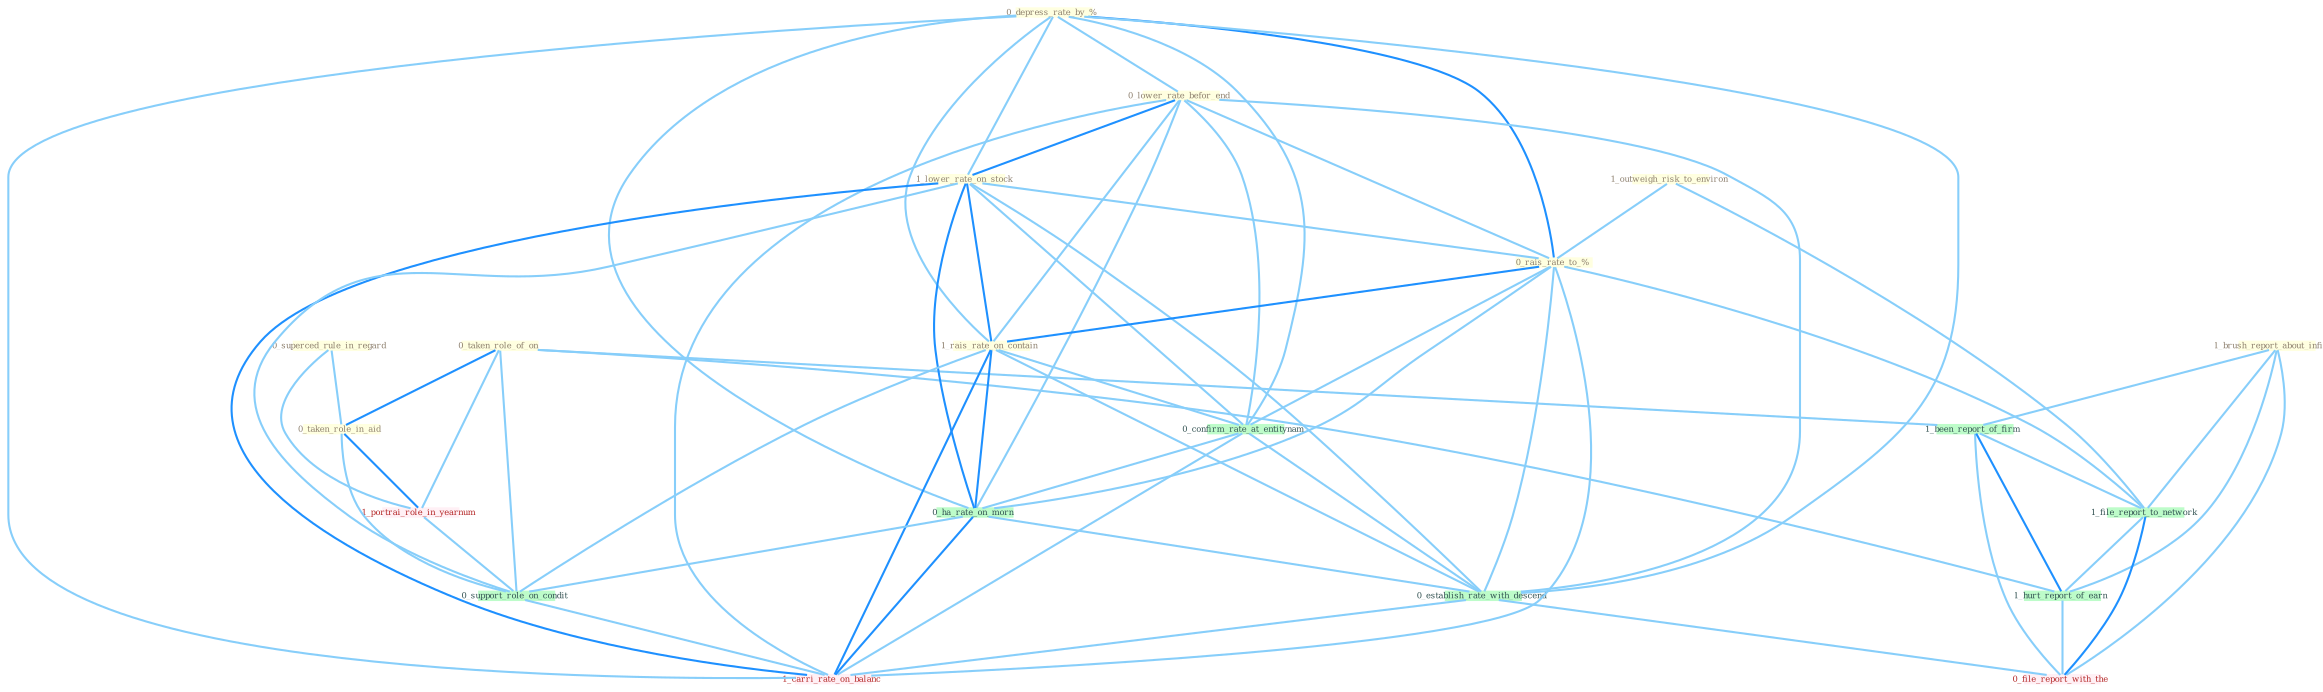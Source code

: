 Graph G{ 
    node
    [shape=polygon,style=filled,width=.5,height=.06,color="#BDFCC9",fixedsize=true,fontsize=4,
    fontcolor="#2f4f4f"];
    {node
    [color="#ffffe0", fontcolor="#8b7d6b"] "0_taken_role_of_on " "0_depress_rate_by_% " "1_brush_report_about_infight " "0_lower_rate_befor_end " "0_superced_rule_in_regard " "1_lower_rate_on_stock " "0_taken_role_in_aid " "1_outweigh_risk_to_environ " "0_rais_rate_to_% " "1_rais_rate_on_contain "}
{node [color="#fff0f5", fontcolor="#b22222"] "1_portrai_role_in_yearnum " "1_carri_rate_on_balanc " "0_file_report_with_the "}
edge [color="#B0E2FF"];

	"0_taken_role_of_on " -- "0_taken_role_in_aid " [w="2", color="#1e90ff" , len=0.8];
	"0_taken_role_of_on " -- "1_been_report_of_firm " [w="1", color="#87cefa" ];
	"0_taken_role_of_on " -- "1_portrai_role_in_yearnum " [w="1", color="#87cefa" ];
	"0_taken_role_of_on " -- "1_hurt_report_of_earn " [w="1", color="#87cefa" ];
	"0_taken_role_of_on " -- "0_support_role_on_condit " [w="1", color="#87cefa" ];
	"0_depress_rate_by_% " -- "0_lower_rate_befor_end " [w="1", color="#87cefa" ];
	"0_depress_rate_by_% " -- "1_lower_rate_on_stock " [w="1", color="#87cefa" ];
	"0_depress_rate_by_% " -- "0_rais_rate_to_% " [w="2", color="#1e90ff" , len=0.8];
	"0_depress_rate_by_% " -- "1_rais_rate_on_contain " [w="1", color="#87cefa" ];
	"0_depress_rate_by_% " -- "0_confirm_rate_at_entitynam " [w="1", color="#87cefa" ];
	"0_depress_rate_by_% " -- "0_ha_rate_on_morn " [w="1", color="#87cefa" ];
	"0_depress_rate_by_% " -- "0_establish_rate_with_descend " [w="1", color="#87cefa" ];
	"0_depress_rate_by_% " -- "1_carri_rate_on_balanc " [w="1", color="#87cefa" ];
	"1_brush_report_about_infight " -- "1_been_report_of_firm " [w="1", color="#87cefa" ];
	"1_brush_report_about_infight " -- "1_file_report_to_network " [w="1", color="#87cefa" ];
	"1_brush_report_about_infight " -- "1_hurt_report_of_earn " [w="1", color="#87cefa" ];
	"1_brush_report_about_infight " -- "0_file_report_with_the " [w="1", color="#87cefa" ];
	"0_lower_rate_befor_end " -- "1_lower_rate_on_stock " [w="2", color="#1e90ff" , len=0.8];
	"0_lower_rate_befor_end " -- "0_rais_rate_to_% " [w="1", color="#87cefa" ];
	"0_lower_rate_befor_end " -- "1_rais_rate_on_contain " [w="1", color="#87cefa" ];
	"0_lower_rate_befor_end " -- "0_confirm_rate_at_entitynam " [w="1", color="#87cefa" ];
	"0_lower_rate_befor_end " -- "0_ha_rate_on_morn " [w="1", color="#87cefa" ];
	"0_lower_rate_befor_end " -- "0_establish_rate_with_descend " [w="1", color="#87cefa" ];
	"0_lower_rate_befor_end " -- "1_carri_rate_on_balanc " [w="1", color="#87cefa" ];
	"0_superced_rule_in_regard " -- "0_taken_role_in_aid " [w="1", color="#87cefa" ];
	"0_superced_rule_in_regard " -- "1_portrai_role_in_yearnum " [w="1", color="#87cefa" ];
	"1_lower_rate_on_stock " -- "0_rais_rate_to_% " [w="1", color="#87cefa" ];
	"1_lower_rate_on_stock " -- "1_rais_rate_on_contain " [w="2", color="#1e90ff" , len=0.8];
	"1_lower_rate_on_stock " -- "0_confirm_rate_at_entitynam " [w="1", color="#87cefa" ];
	"1_lower_rate_on_stock " -- "0_ha_rate_on_morn " [w="2", color="#1e90ff" , len=0.8];
	"1_lower_rate_on_stock " -- "0_support_role_on_condit " [w="1", color="#87cefa" ];
	"1_lower_rate_on_stock " -- "0_establish_rate_with_descend " [w="1", color="#87cefa" ];
	"1_lower_rate_on_stock " -- "1_carri_rate_on_balanc " [w="2", color="#1e90ff" , len=0.8];
	"0_taken_role_in_aid " -- "1_portrai_role_in_yearnum " [w="2", color="#1e90ff" , len=0.8];
	"0_taken_role_in_aid " -- "0_support_role_on_condit " [w="1", color="#87cefa" ];
	"1_outweigh_risk_to_environ " -- "0_rais_rate_to_% " [w="1", color="#87cefa" ];
	"1_outweigh_risk_to_environ " -- "1_file_report_to_network " [w="1", color="#87cefa" ];
	"0_rais_rate_to_% " -- "1_rais_rate_on_contain " [w="2", color="#1e90ff" , len=0.8];
	"0_rais_rate_to_% " -- "0_confirm_rate_at_entitynam " [w="1", color="#87cefa" ];
	"0_rais_rate_to_% " -- "1_file_report_to_network " [w="1", color="#87cefa" ];
	"0_rais_rate_to_% " -- "0_ha_rate_on_morn " [w="1", color="#87cefa" ];
	"0_rais_rate_to_% " -- "0_establish_rate_with_descend " [w="1", color="#87cefa" ];
	"0_rais_rate_to_% " -- "1_carri_rate_on_balanc " [w="1", color="#87cefa" ];
	"1_rais_rate_on_contain " -- "0_confirm_rate_at_entitynam " [w="1", color="#87cefa" ];
	"1_rais_rate_on_contain " -- "0_ha_rate_on_morn " [w="2", color="#1e90ff" , len=0.8];
	"1_rais_rate_on_contain " -- "0_support_role_on_condit " [w="1", color="#87cefa" ];
	"1_rais_rate_on_contain " -- "0_establish_rate_with_descend " [w="1", color="#87cefa" ];
	"1_rais_rate_on_contain " -- "1_carri_rate_on_balanc " [w="2", color="#1e90ff" , len=0.8];
	"0_confirm_rate_at_entitynam " -- "0_ha_rate_on_morn " [w="1", color="#87cefa" ];
	"0_confirm_rate_at_entitynam " -- "0_establish_rate_with_descend " [w="1", color="#87cefa" ];
	"0_confirm_rate_at_entitynam " -- "1_carri_rate_on_balanc " [w="1", color="#87cefa" ];
	"1_been_report_of_firm " -- "1_file_report_to_network " [w="1", color="#87cefa" ];
	"1_been_report_of_firm " -- "1_hurt_report_of_earn " [w="2", color="#1e90ff" , len=0.8];
	"1_been_report_of_firm " -- "0_file_report_with_the " [w="1", color="#87cefa" ];
	"1_file_report_to_network " -- "1_hurt_report_of_earn " [w="1", color="#87cefa" ];
	"1_file_report_to_network " -- "0_file_report_with_the " [w="2", color="#1e90ff" , len=0.8];
	"1_portrai_role_in_yearnum " -- "0_support_role_on_condit " [w="1", color="#87cefa" ];
	"0_ha_rate_on_morn " -- "0_support_role_on_condit " [w="1", color="#87cefa" ];
	"0_ha_rate_on_morn " -- "0_establish_rate_with_descend " [w="1", color="#87cefa" ];
	"0_ha_rate_on_morn " -- "1_carri_rate_on_balanc " [w="2", color="#1e90ff" , len=0.8];
	"1_hurt_report_of_earn " -- "0_file_report_with_the " [w="1", color="#87cefa" ];
	"0_support_role_on_condit " -- "1_carri_rate_on_balanc " [w="1", color="#87cefa" ];
	"0_establish_rate_with_descend " -- "1_carri_rate_on_balanc " [w="1", color="#87cefa" ];
	"0_establish_rate_with_descend " -- "0_file_report_with_the " [w="1", color="#87cefa" ];
}